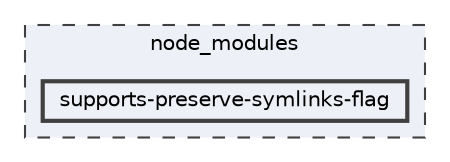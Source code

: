 digraph "node_modules/supports-preserve-symlinks-flag"
{
 // LATEX_PDF_SIZE
  bgcolor="transparent";
  edge [fontname=Helvetica,fontsize=10,labelfontname=Helvetica,labelfontsize=10];
  node [fontname=Helvetica,fontsize=10,shape=box,height=0.2,width=0.4];
  compound=true
  subgraph clusterdir_acd06b18086a0dd2ae699b1e0b775be8 {
    graph [ bgcolor="#edf0f7", pencolor="grey25", label="node_modules", fontname=Helvetica,fontsize=10 style="filled,dashed", URL="dir_acd06b18086a0dd2ae699b1e0b775be8.html",tooltip=""]
  dir_a8c61188a2e38e714b7919b796bd5575 [label="supports-preserve-symlinks-flag", fillcolor="#edf0f7", color="grey25", style="filled,bold", URL="dir_a8c61188a2e38e714b7919b796bd5575.html",tooltip=""];
  }
}
